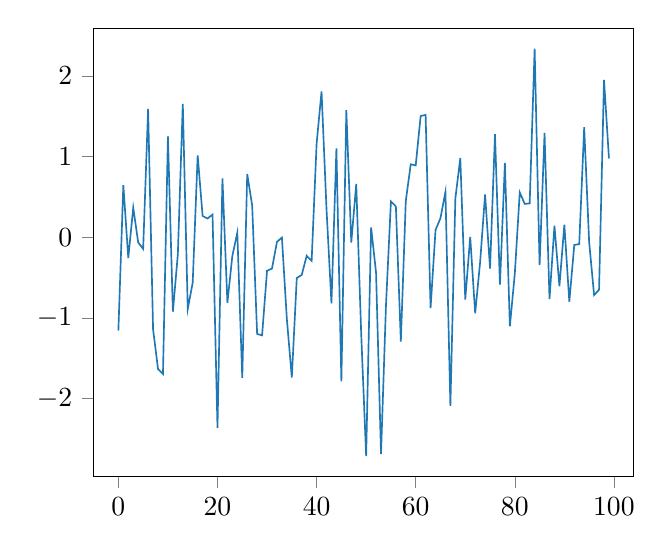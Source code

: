 % This file was created by matplotlib2tikz v0.6.17.
\begin{tikzpicture}

\definecolor{color0}{rgb}{0.122,0.467,0.706}

\begin{axis}[
xmin=-4.95, xmax=103.95,
ymin=-2.966, ymax=2.59,
tick align=outside,
tick pos=left,
x grid style={white!69.02!black},
y grid style={white!69.02!black}
]
\addplot [semithick, color0, forget plot]
table {%
0 -1.157
1 0.646
2 -0.257
3 0.367
4 -0.065
5 -0.145
6 1.591
7 -1.14
8 -1.633
9 -1.695
10 1.25
11 -0.923
12 -0.212
13 1.653
14 -0.89
15 -0.562
16 1.015
17 0.263
18 0.232
19 0.281
20 -2.365
21 0.728
22 -0.812
23 -0.231
24 0.056
25 -1.743
26 0.783
27 0.394
28 -1.199
29 -1.216
30 -0.416
31 -0.388
32 -0.058
33 -0.004
34 -1.015
35 -1.738
36 -0.506
37 -0.467
38 -0.231
39 -0.293
40 1.158
41 1.807
42 0.35
43 -0.819
44 1.101
45 -1.787
46 1.575
47 -0.065
48 0.66
49 -1.193
50 -2.713
51 0.122
52 -0.439
53 -2.688
54 -0.845
55 0.444
56 0.382
57 -1.292
58 0.45
59 0.904
60 0.89
61 1.502
62 1.516
63 -0.879
64 0.089
65 0.237
66 0.562
67 -2.091
68 0.481
69 0.981
70 -0.772
71 0.004
72 -0.943
73 -0.309
74 0.53
75 -0.388
76 1.276
77 -0.587
78 0.92
79 -1.105
80 -0.451
81 0.555
82 0.413
83 0.419
84 2.338
85 -0.346
86 1.292
87 -0.766
88 0.142
89 -0.607
90 0.156
91 -0.799
92 -0.095
93 -0.086
94 1.363
95 -0.06
96 -0.717
97 -0.651
98 1.95
99 0.976
};
\end{axis}

\end{tikzpicture}